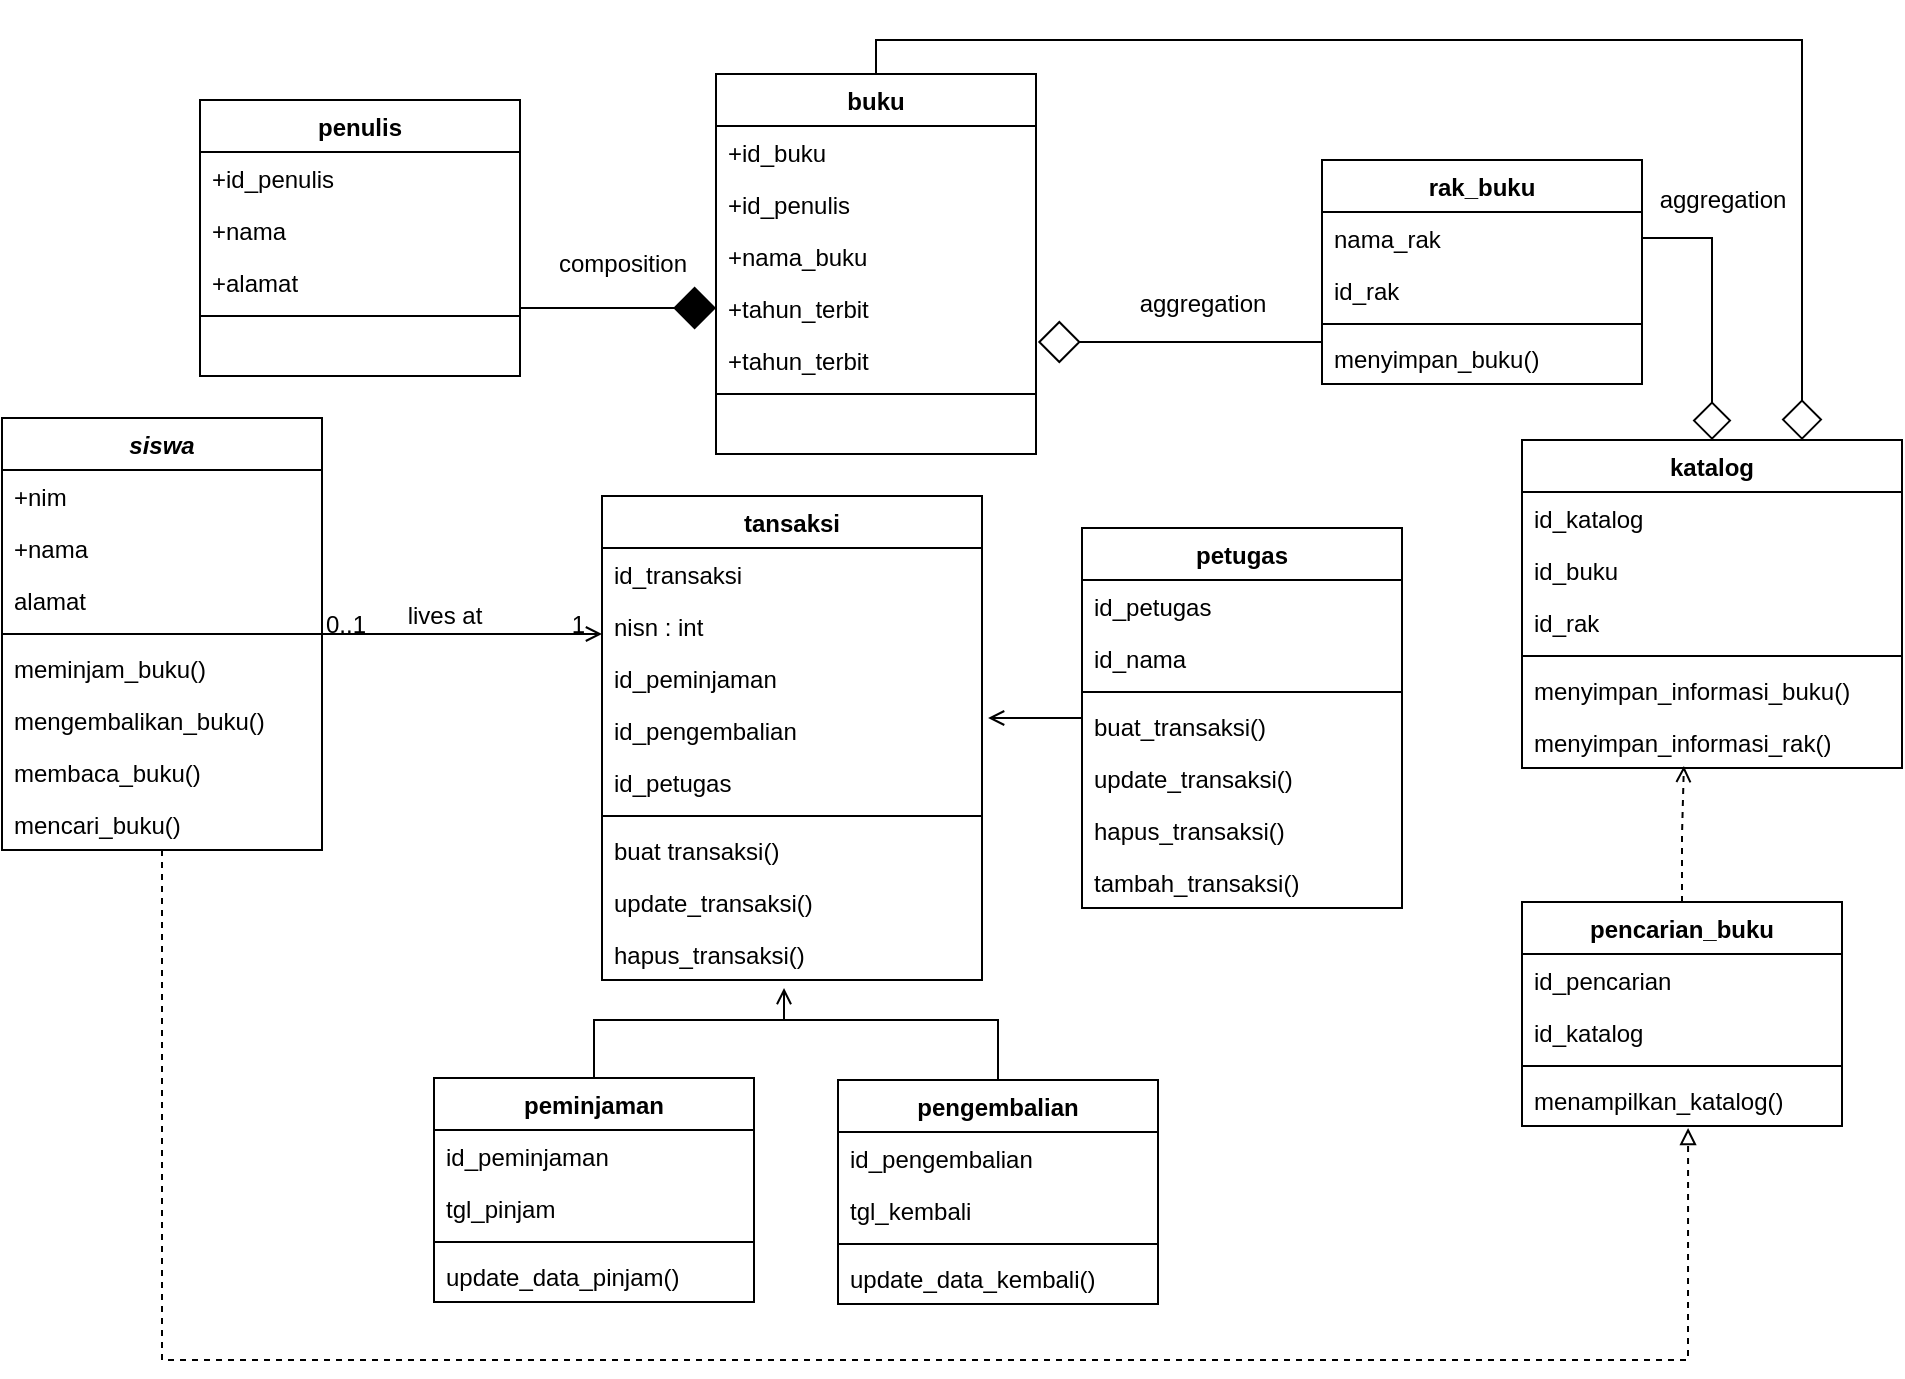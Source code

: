 <mxfile version="14.4.3" type="device"><diagram id="C5RBs43oDa-KdzZeNtuy" name="Page-1"><mxGraphModel dx="1704" dy="988" grid="1" gridSize="10" guides="1" tooltips="1" connect="1" arrows="1" fold="1" page="1" pageScale="1" pageWidth="1169" pageHeight="827" math="0" shadow="0"><root><mxCell id="WIyWlLk6GJQsqaUBKTNV-0"/><mxCell id="WIyWlLk6GJQsqaUBKTNV-1" parent="WIyWlLk6GJQsqaUBKTNV-0"/><mxCell id="XZvbSRNKR2hspYsvxkG3-28" style="edgeStyle=orthogonalEdgeStyle;rounded=0;orthogonalLoop=1;jettySize=auto;html=1;entryX=0.519;entryY=1.038;entryDx=0;entryDy=0;entryPerimeter=0;endArrow=block;endFill=0;endSize=6;strokeWidth=1;dashed=1;" edge="1" parent="WIyWlLk6GJQsqaUBKTNV-1" source="-GbOL65PWkATUCcW9gUI-15" target="-GbOL65PWkATUCcW9gUI-57"><mxGeometry relative="1" as="geometry"><Array as="points"><mxPoint x="260" y="680"/><mxPoint x="1023" y="680"/></Array></mxGeometry></mxCell><mxCell id="-GbOL65PWkATUCcW9gUI-15" value="siswa" style="swimlane;fontStyle=3;align=center;verticalAlign=top;childLayout=stackLayout;horizontal=1;startSize=26;horizontalStack=0;resizeParent=1;resizeLast=0;collapsible=1;marginBottom=0;rounded=0;shadow=0;strokeWidth=1;" parent="WIyWlLk6GJQsqaUBKTNV-1" vertex="1"><mxGeometry x="180" y="209" width="160" height="216" as="geometry"><mxRectangle x="230" y="140" width="160" height="26" as="alternateBounds"/></mxGeometry></mxCell><mxCell id="-GbOL65PWkATUCcW9gUI-16" value="+nim " style="text;align=left;verticalAlign=top;spacingLeft=4;spacingRight=4;overflow=hidden;rotatable=0;points=[[0,0.5],[1,0.5]];portConstraint=eastwest;" parent="-GbOL65PWkATUCcW9gUI-15" vertex="1"><mxGeometry y="26" width="160" height="26" as="geometry"/></mxCell><mxCell id="-GbOL65PWkATUCcW9gUI-17" value="+nama " style="text;align=left;verticalAlign=top;spacingLeft=4;spacingRight=4;overflow=hidden;rotatable=0;points=[[0,0.5],[1,0.5]];portConstraint=eastwest;rounded=0;shadow=0;html=0;" parent="-GbOL65PWkATUCcW9gUI-15" vertex="1"><mxGeometry y="52" width="160" height="26" as="geometry"/></mxCell><mxCell id="-GbOL65PWkATUCcW9gUI-18" value="alamat" style="text;align=left;verticalAlign=top;spacingLeft=4;spacingRight=4;overflow=hidden;rotatable=0;points=[[0,0.5],[1,0.5]];portConstraint=eastwest;rounded=0;shadow=0;html=0;" parent="-GbOL65PWkATUCcW9gUI-15" vertex="1"><mxGeometry y="78" width="160" height="26" as="geometry"/></mxCell><mxCell id="-GbOL65PWkATUCcW9gUI-19" value="" style="line;html=1;strokeWidth=1;align=left;verticalAlign=middle;spacingTop=-1;spacingLeft=3;spacingRight=3;rotatable=0;labelPosition=right;points=[];portConstraint=eastwest;" parent="-GbOL65PWkATUCcW9gUI-15" vertex="1"><mxGeometry y="104" width="160" height="8" as="geometry"/></mxCell><mxCell id="-GbOL65PWkATUCcW9gUI-20" value="meminjam_buku()" style="text;align=left;verticalAlign=top;spacingLeft=4;spacingRight=4;overflow=hidden;rotatable=0;points=[[0,0.5],[1,0.5]];portConstraint=eastwest;" parent="-GbOL65PWkATUCcW9gUI-15" vertex="1"><mxGeometry y="112" width="160" height="26" as="geometry"/></mxCell><mxCell id="-GbOL65PWkATUCcW9gUI-21" value="mengembalikan_buku()" style="text;align=left;verticalAlign=top;spacingLeft=4;spacingRight=4;overflow=hidden;rotatable=0;points=[[0,0.5],[1,0.5]];portConstraint=eastwest;" parent="-GbOL65PWkATUCcW9gUI-15" vertex="1"><mxGeometry y="138" width="160" height="26" as="geometry"/></mxCell><mxCell id="-GbOL65PWkATUCcW9gUI-22" value="membaca_buku()" style="text;align=left;verticalAlign=top;spacingLeft=4;spacingRight=4;overflow=hidden;rotatable=0;points=[[0,0.5],[1,0.5]];portConstraint=eastwest;" parent="-GbOL65PWkATUCcW9gUI-15" vertex="1"><mxGeometry y="164" width="160" height="26" as="geometry"/></mxCell><mxCell id="-GbOL65PWkATUCcW9gUI-23" value="mencari_buku()" style="text;align=left;verticalAlign=top;spacingLeft=4;spacingRight=4;overflow=hidden;rotatable=0;points=[[0,0.5],[1,0.5]];portConstraint=eastwest;" parent="-GbOL65PWkATUCcW9gUI-15" vertex="1"><mxGeometry y="190" width="160" height="26" as="geometry"/></mxCell><mxCell id="-GbOL65PWkATUCcW9gUI-24" value="tansaksi" style="swimlane;fontStyle=1;align=center;verticalAlign=top;childLayout=stackLayout;horizontal=1;startSize=26;horizontalStack=0;resizeParent=1;resizeLast=0;collapsible=1;marginBottom=0;rounded=0;shadow=0;strokeWidth=1;" parent="WIyWlLk6GJQsqaUBKTNV-1" vertex="1"><mxGeometry x="480" y="248" width="190" height="242" as="geometry"><mxRectangle x="380" y="103" width="160" height="26" as="alternateBounds"/></mxGeometry></mxCell><mxCell id="-GbOL65PWkATUCcW9gUI-25" value="id_transaksi" style="text;align=left;verticalAlign=top;spacingLeft=4;spacingRight=4;overflow=hidden;rotatable=0;points=[[0,0.5],[1,0.5]];portConstraint=eastwest;" parent="-GbOL65PWkATUCcW9gUI-24" vertex="1"><mxGeometry y="26" width="190" height="26" as="geometry"/></mxCell><mxCell id="-GbOL65PWkATUCcW9gUI-26" value="nisn : int" style="text;align=left;verticalAlign=top;spacingLeft=4;spacingRight=4;overflow=hidden;rotatable=0;points=[[0,0.5],[1,0.5]];portConstraint=eastwest;rounded=0;shadow=0;html=0;" parent="-GbOL65PWkATUCcW9gUI-24" vertex="1"><mxGeometry y="52" width="190" height="26" as="geometry"/></mxCell><mxCell id="-GbOL65PWkATUCcW9gUI-27" value="id_peminjaman" style="text;align=left;verticalAlign=top;spacingLeft=4;spacingRight=4;overflow=hidden;rotatable=0;points=[[0,0.5],[1,0.5]];portConstraint=eastwest;rounded=0;shadow=0;html=0;" parent="-GbOL65PWkATUCcW9gUI-24" vertex="1"><mxGeometry y="78" width="190" height="26" as="geometry"/></mxCell><mxCell id="-GbOL65PWkATUCcW9gUI-28" value="id_pengembalian" style="text;align=left;verticalAlign=top;spacingLeft=4;spacingRight=4;overflow=hidden;rotatable=0;points=[[0,0.5],[1,0.5]];portConstraint=eastwest;rounded=0;shadow=0;html=0;" parent="-GbOL65PWkATUCcW9gUI-24" vertex="1"><mxGeometry y="104" width="190" height="26" as="geometry"/></mxCell><mxCell id="-GbOL65PWkATUCcW9gUI-29" value="id_petugas" style="text;align=left;verticalAlign=top;spacingLeft=4;spacingRight=4;overflow=hidden;rotatable=0;points=[[0,0.5],[1,0.5]];portConstraint=eastwest;rounded=0;shadow=0;html=0;" parent="-GbOL65PWkATUCcW9gUI-24" vertex="1"><mxGeometry y="130" width="190" height="26" as="geometry"/></mxCell><mxCell id="-GbOL65PWkATUCcW9gUI-30" value="" style="line;html=1;strokeWidth=1;align=left;verticalAlign=middle;spacingTop=-1;spacingLeft=3;spacingRight=3;rotatable=0;labelPosition=right;points=[];portConstraint=eastwest;" parent="-GbOL65PWkATUCcW9gUI-24" vertex="1"><mxGeometry y="156" width="190" height="8" as="geometry"/></mxCell><mxCell id="-GbOL65PWkATUCcW9gUI-31" value="buat transaksi()" style="text;align=left;verticalAlign=top;spacingLeft=4;spacingRight=4;overflow=hidden;rotatable=0;points=[[0,0.5],[1,0.5]];portConstraint=eastwest;" parent="-GbOL65PWkATUCcW9gUI-24" vertex="1"><mxGeometry y="164" width="190" height="26" as="geometry"/></mxCell><mxCell id="-GbOL65PWkATUCcW9gUI-32" value="update_transaksi()" style="text;align=left;verticalAlign=top;spacingLeft=4;spacingRight=4;overflow=hidden;rotatable=0;points=[[0,0.5],[1,0.5]];portConstraint=eastwest;" parent="-GbOL65PWkATUCcW9gUI-24" vertex="1"><mxGeometry y="190" width="190" height="26" as="geometry"/></mxCell><mxCell id="-GbOL65PWkATUCcW9gUI-33" value="hapus_transaksi()" style="text;align=left;verticalAlign=top;spacingLeft=4;spacingRight=4;overflow=hidden;rotatable=0;points=[[0,0.5],[1,0.5]];portConstraint=eastwest;" parent="-GbOL65PWkATUCcW9gUI-24" vertex="1"><mxGeometry y="216" width="190" height="26" as="geometry"/></mxCell><mxCell id="-GbOL65PWkATUCcW9gUI-34" value="" style="endArrow=open;shadow=0;strokeWidth=1;rounded=0;endFill=1;edgeStyle=elbowEdgeStyle;elbow=vertical;noEdgeStyle=1;orthogonal=1;" parent="WIyWlLk6GJQsqaUBKTNV-1" source="-GbOL65PWkATUCcW9gUI-15" target="-GbOL65PWkATUCcW9gUI-24" edge="1"><mxGeometry x="0.5" y="41" relative="1" as="geometry"><mxPoint x="620" y="388" as="sourcePoint"/><mxPoint x="780" y="388" as="targetPoint"/><mxPoint x="-40" y="32" as="offset"/><Array as="points"><mxPoint x="412" y="317"/><mxPoint x="400" y="317"/></Array></mxGeometry></mxCell><mxCell id="-GbOL65PWkATUCcW9gUI-35" value="0..1" style="resizable=0;align=left;verticalAlign=bottom;labelBackgroundColor=none;fontSize=12;" parent="-GbOL65PWkATUCcW9gUI-34" connectable="0" vertex="1"><mxGeometry x="-1" relative="1" as="geometry"><mxPoint y="4" as="offset"/></mxGeometry></mxCell><mxCell id="-GbOL65PWkATUCcW9gUI-36" value="1" style="resizable=0;align=right;verticalAlign=bottom;labelBackgroundColor=none;fontSize=12;" parent="-GbOL65PWkATUCcW9gUI-34" connectable="0" vertex="1"><mxGeometry x="1" relative="1" as="geometry"><mxPoint x="-7" y="4" as="offset"/></mxGeometry></mxCell><mxCell id="-GbOL65PWkATUCcW9gUI-37" value="lives at" style="text;html=1;resizable=0;points=[];;align=center;verticalAlign=middle;labelBackgroundColor=none;rounded=0;shadow=0;strokeWidth=1;fontSize=12;" parent="-GbOL65PWkATUCcW9gUI-34" vertex="1" connectable="0"><mxGeometry x="0.5" y="49" relative="1" as="geometry"><mxPoint x="-38" y="40" as="offset"/></mxGeometry></mxCell><mxCell id="XZvbSRNKR2hspYsvxkG3-12" style="edgeStyle=orthogonalEdgeStyle;rounded=0;orthogonalLoop=1;jettySize=auto;html=1;endArrow=open;endFill=0;endSize=6;strokeWidth=1;entryX=0.479;entryY=1.154;entryDx=0;entryDy=0;entryPerimeter=0;" edge="1" parent="WIyWlLk6GJQsqaUBKTNV-1" source="-GbOL65PWkATUCcW9gUI-38" target="-GbOL65PWkATUCcW9gUI-33"><mxGeometry relative="1" as="geometry"><mxPoint x="560" y="480" as="targetPoint"/><Array as="points"><mxPoint x="476" y="510"/><mxPoint x="571" y="510"/></Array></mxGeometry></mxCell><mxCell id="-GbOL65PWkATUCcW9gUI-38" value="peminjaman" style="swimlane;fontStyle=1;align=center;verticalAlign=top;childLayout=stackLayout;horizontal=1;startSize=26;horizontalStack=0;resizeParent=1;resizeLast=0;collapsible=1;marginBottom=0;rounded=0;shadow=0;strokeWidth=1;" parent="WIyWlLk6GJQsqaUBKTNV-1" vertex="1"><mxGeometry x="396" y="539" width="160" height="112" as="geometry"><mxRectangle x="130" y="380" width="160" height="26" as="alternateBounds"/></mxGeometry></mxCell><mxCell id="-GbOL65PWkATUCcW9gUI-39" value="id_peminjaman" style="text;align=left;verticalAlign=top;spacingLeft=4;spacingRight=4;overflow=hidden;rotatable=0;points=[[0,0.5],[1,0.5]];portConstraint=eastwest;" parent="-GbOL65PWkATUCcW9gUI-38" vertex="1"><mxGeometry y="26" width="160" height="26" as="geometry"/></mxCell><mxCell id="-GbOL65PWkATUCcW9gUI-40" value="tgl_pinjam" style="text;align=left;verticalAlign=top;spacingLeft=4;spacingRight=4;overflow=hidden;rotatable=0;points=[[0,0.5],[1,0.5]];portConstraint=eastwest;rounded=0;shadow=0;html=0;" parent="-GbOL65PWkATUCcW9gUI-38" vertex="1"><mxGeometry y="52" width="160" height="26" as="geometry"/></mxCell><mxCell id="-GbOL65PWkATUCcW9gUI-41" value="" style="line;html=1;strokeWidth=1;align=left;verticalAlign=middle;spacingTop=-1;spacingLeft=3;spacingRight=3;rotatable=0;labelPosition=right;points=[];portConstraint=eastwest;" parent="-GbOL65PWkATUCcW9gUI-38" vertex="1"><mxGeometry y="78" width="160" height="8" as="geometry"/></mxCell><mxCell id="-GbOL65PWkATUCcW9gUI-42" value="update_data_pinjam()" style="text;align=left;verticalAlign=top;spacingLeft=4;spacingRight=4;overflow=hidden;rotatable=0;points=[[0,0.5],[1,0.5]];portConstraint=eastwest;fontStyle=0" parent="-GbOL65PWkATUCcW9gUI-38" vertex="1"><mxGeometry y="86" width="160" height="26" as="geometry"/></mxCell><mxCell id="XZvbSRNKR2hspYsvxkG3-13" style="edgeStyle=orthogonalEdgeStyle;rounded=0;orthogonalLoop=1;jettySize=auto;html=1;exitX=0.5;exitY=0;exitDx=0;exitDy=0;endArrow=none;endFill=0;" edge="1" parent="WIyWlLk6GJQsqaUBKTNV-1" source="-GbOL65PWkATUCcW9gUI-45"><mxGeometry relative="1" as="geometry"><mxPoint x="560" y="510" as="targetPoint"/><Array as="points"><mxPoint x="640" y="510"/><mxPoint x="560" y="510"/></Array></mxGeometry></mxCell><mxCell id="-GbOL65PWkATUCcW9gUI-45" value="pengembalian" style="swimlane;fontStyle=1;align=center;verticalAlign=top;childLayout=stackLayout;horizontal=1;startSize=26;horizontalStack=0;resizeParent=1;resizeLast=0;collapsible=1;marginBottom=0;rounded=0;shadow=0;strokeWidth=1;" parent="WIyWlLk6GJQsqaUBKTNV-1" vertex="1"><mxGeometry x="598" y="540" width="160" height="112" as="geometry"><mxRectangle x="340" y="380" width="170" height="26" as="alternateBounds"/></mxGeometry></mxCell><mxCell id="-GbOL65PWkATUCcW9gUI-46" value="id_pengembalian" style="text;align=left;verticalAlign=top;spacingLeft=4;spacingRight=4;overflow=hidden;rotatable=0;points=[[0,0.5],[1,0.5]];portConstraint=eastwest;" parent="-GbOL65PWkATUCcW9gUI-45" vertex="1"><mxGeometry y="26" width="160" height="26" as="geometry"/></mxCell><mxCell id="-GbOL65PWkATUCcW9gUI-52" value="tgl_kembali" style="text;align=left;verticalAlign=top;spacingLeft=4;spacingRight=4;overflow=hidden;rotatable=0;points=[[0,0.5],[1,0.5]];portConstraint=eastwest;" parent="-GbOL65PWkATUCcW9gUI-45" vertex="1"><mxGeometry y="52" width="160" height="26" as="geometry"/></mxCell><mxCell id="-GbOL65PWkATUCcW9gUI-47" value="" style="line;html=1;strokeWidth=1;align=left;verticalAlign=middle;spacingTop=-1;spacingLeft=3;spacingRight=3;rotatable=0;labelPosition=right;points=[];portConstraint=eastwest;" parent="-GbOL65PWkATUCcW9gUI-45" vertex="1"><mxGeometry y="78" width="160" height="8" as="geometry"/></mxCell><mxCell id="-GbOL65PWkATUCcW9gUI-53" value="update_data_kembali()" style="text;align=left;verticalAlign=top;spacingLeft=4;spacingRight=4;overflow=hidden;rotatable=0;points=[[0,0.5],[1,0.5]];portConstraint=eastwest;fontStyle=0" parent="-GbOL65PWkATUCcW9gUI-45" vertex="1"><mxGeometry y="86" width="160" height="26" as="geometry"/></mxCell><mxCell id="XZvbSRNKR2hspYsvxkG3-32" style="edgeStyle=orthogonalEdgeStyle;rounded=0;orthogonalLoop=1;jettySize=auto;html=1;exitX=0.5;exitY=0;exitDx=0;exitDy=0;endArrow=open;endFill=0;endSize=6;strokeWidth=1;entryX=0.426;entryY=0.962;entryDx=0;entryDy=0;entryPerimeter=0;dashed=1;" edge="1" parent="WIyWlLk6GJQsqaUBKTNV-1" source="-GbOL65PWkATUCcW9gUI-54" target="-GbOL65PWkATUCcW9gUI-76"><mxGeometry relative="1" as="geometry"><mxPoint x="1020" y="390" as="targetPoint"/></mxGeometry></mxCell><mxCell id="-GbOL65PWkATUCcW9gUI-54" value="pencarian_buku" style="swimlane;fontStyle=1;align=center;verticalAlign=top;childLayout=stackLayout;horizontal=1;startSize=26;horizontalStack=0;resizeParent=1;resizeParentMax=0;resizeLast=0;collapsible=1;marginBottom=0;" parent="WIyWlLk6GJQsqaUBKTNV-1" vertex="1"><mxGeometry x="940" y="451" width="160" height="112" as="geometry"/></mxCell><mxCell id="-GbOL65PWkATUCcW9gUI-55" value="id_pencarian" style="text;strokeColor=none;fillColor=none;align=left;verticalAlign=top;spacingLeft=4;spacingRight=4;overflow=hidden;rotatable=0;points=[[0,0.5],[1,0.5]];portConstraint=eastwest;" parent="-GbOL65PWkATUCcW9gUI-54" vertex="1"><mxGeometry y="26" width="160" height="26" as="geometry"/></mxCell><mxCell id="-GbOL65PWkATUCcW9gUI-58" value="id_katalog" style="text;strokeColor=none;fillColor=none;align=left;verticalAlign=top;spacingLeft=4;spacingRight=4;overflow=hidden;rotatable=0;points=[[0,0.5],[1,0.5]];portConstraint=eastwest;" parent="-GbOL65PWkATUCcW9gUI-54" vertex="1"><mxGeometry y="52" width="160" height="26" as="geometry"/></mxCell><mxCell id="-GbOL65PWkATUCcW9gUI-56" value="" style="line;strokeWidth=1;fillColor=none;align=left;verticalAlign=middle;spacingTop=-1;spacingLeft=3;spacingRight=3;rotatable=0;labelPosition=right;points=[];portConstraint=eastwest;" parent="-GbOL65PWkATUCcW9gUI-54" vertex="1"><mxGeometry y="78" width="160" height="8" as="geometry"/></mxCell><mxCell id="-GbOL65PWkATUCcW9gUI-57" value="menampilkan_katalog()" style="text;strokeColor=none;fillColor=none;align=left;verticalAlign=top;spacingLeft=4;spacingRight=4;overflow=hidden;rotatable=0;points=[[0,0.5],[1,0.5]];portConstraint=eastwest;" parent="-GbOL65PWkATUCcW9gUI-54" vertex="1"><mxGeometry y="86" width="160" height="26" as="geometry"/></mxCell><mxCell id="-GbOL65PWkATUCcW9gUI-62" value="petugas" style="swimlane;fontStyle=1;align=center;verticalAlign=top;childLayout=stackLayout;horizontal=1;startSize=26;horizontalStack=0;resizeParent=1;resizeParentMax=0;resizeLast=0;collapsible=1;marginBottom=0;" parent="WIyWlLk6GJQsqaUBKTNV-1" vertex="1"><mxGeometry x="720" y="264" width="160" height="190" as="geometry"/></mxCell><mxCell id="-GbOL65PWkATUCcW9gUI-63" value="id_petugas" style="text;strokeColor=none;fillColor=none;align=left;verticalAlign=top;spacingLeft=4;spacingRight=4;overflow=hidden;rotatable=0;points=[[0,0.5],[1,0.5]];portConstraint=eastwest;" parent="-GbOL65PWkATUCcW9gUI-62" vertex="1"><mxGeometry y="26" width="160" height="26" as="geometry"/></mxCell><mxCell id="-GbOL65PWkATUCcW9gUI-64" value="id_nama" style="text;strokeColor=none;fillColor=none;align=left;verticalAlign=top;spacingLeft=4;spacingRight=4;overflow=hidden;rotatable=0;points=[[0,0.5],[1,0.5]];portConstraint=eastwest;" parent="-GbOL65PWkATUCcW9gUI-62" vertex="1"><mxGeometry y="52" width="160" height="26" as="geometry"/></mxCell><mxCell id="-GbOL65PWkATUCcW9gUI-65" value="" style="line;strokeWidth=1;fillColor=none;align=left;verticalAlign=middle;spacingTop=-1;spacingLeft=3;spacingRight=3;rotatable=0;labelPosition=right;points=[];portConstraint=eastwest;" parent="-GbOL65PWkATUCcW9gUI-62" vertex="1"><mxGeometry y="78" width="160" height="8" as="geometry"/></mxCell><mxCell id="-GbOL65PWkATUCcW9gUI-66" value="buat_transaksi()" style="text;strokeColor=none;fillColor=none;align=left;verticalAlign=top;spacingLeft=4;spacingRight=4;overflow=hidden;rotatable=0;points=[[0,0.5],[1,0.5]];portConstraint=eastwest;" parent="-GbOL65PWkATUCcW9gUI-62" vertex="1"><mxGeometry y="86" width="160" height="26" as="geometry"/></mxCell><mxCell id="-GbOL65PWkATUCcW9gUI-67" value="update_transaksi()" style="text;strokeColor=none;fillColor=none;align=left;verticalAlign=top;spacingLeft=4;spacingRight=4;overflow=hidden;rotatable=0;points=[[0,0.5],[1,0.5]];portConstraint=eastwest;" parent="-GbOL65PWkATUCcW9gUI-62" vertex="1"><mxGeometry y="112" width="160" height="26" as="geometry"/></mxCell><mxCell id="-GbOL65PWkATUCcW9gUI-68" value="hapus_transaksi()" style="text;strokeColor=none;fillColor=none;align=left;verticalAlign=top;spacingLeft=4;spacingRight=4;overflow=hidden;rotatable=0;points=[[0,0.5],[1,0.5]];portConstraint=eastwest;" parent="-GbOL65PWkATUCcW9gUI-62" vertex="1"><mxGeometry y="138" width="160" height="26" as="geometry"/></mxCell><mxCell id="-GbOL65PWkATUCcW9gUI-69" value="tambah_transaksi()" style="text;strokeColor=none;fillColor=none;align=left;verticalAlign=top;spacingLeft=4;spacingRight=4;overflow=hidden;rotatable=0;points=[[0,0.5],[1,0.5]];portConstraint=eastwest;" parent="-GbOL65PWkATUCcW9gUI-62" vertex="1"><mxGeometry y="164" width="160" height="26" as="geometry"/></mxCell><mxCell id="-GbOL65PWkATUCcW9gUI-70" value="katalog" style="swimlane;fontStyle=1;align=center;verticalAlign=top;childLayout=stackLayout;horizontal=1;startSize=26;horizontalStack=0;resizeParent=1;resizeParentMax=0;resizeLast=0;collapsible=1;marginBottom=0;" parent="WIyWlLk6GJQsqaUBKTNV-1" vertex="1"><mxGeometry x="940" y="220" width="190" height="164" as="geometry"><mxRectangle x="980" y="210" width="70" height="26" as="alternateBounds"/></mxGeometry></mxCell><mxCell id="-GbOL65PWkATUCcW9gUI-71" value="id_katalog" style="text;strokeColor=none;fillColor=none;align=left;verticalAlign=top;spacingLeft=4;spacingRight=4;overflow=hidden;rotatable=0;points=[[0,0.5],[1,0.5]];portConstraint=eastwest;" parent="-GbOL65PWkATUCcW9gUI-70" vertex="1"><mxGeometry y="26" width="190" height="26" as="geometry"/></mxCell><mxCell id="-GbOL65PWkATUCcW9gUI-72" value="id_buku" style="text;strokeColor=none;fillColor=none;align=left;verticalAlign=top;spacingLeft=4;spacingRight=4;overflow=hidden;rotatable=0;points=[[0,0.5],[1,0.5]];portConstraint=eastwest;" parent="-GbOL65PWkATUCcW9gUI-70" vertex="1"><mxGeometry y="52" width="190" height="26" as="geometry"/></mxCell><mxCell id="-GbOL65PWkATUCcW9gUI-75" value="id_rak" style="text;strokeColor=none;fillColor=none;align=left;verticalAlign=top;spacingLeft=4;spacingRight=4;overflow=hidden;rotatable=0;points=[[0,0.5],[1,0.5]];portConstraint=eastwest;" parent="-GbOL65PWkATUCcW9gUI-70" vertex="1"><mxGeometry y="78" width="190" height="26" as="geometry"/></mxCell><mxCell id="-GbOL65PWkATUCcW9gUI-73" value="" style="line;strokeWidth=1;fillColor=none;align=left;verticalAlign=middle;spacingTop=-1;spacingLeft=3;spacingRight=3;rotatable=0;labelPosition=right;points=[];portConstraint=eastwest;" parent="-GbOL65PWkATUCcW9gUI-70" vertex="1"><mxGeometry y="104" width="190" height="8" as="geometry"/></mxCell><mxCell id="-GbOL65PWkATUCcW9gUI-74" value="menyimpan_informasi_buku()" style="text;strokeColor=none;fillColor=none;align=left;verticalAlign=top;spacingLeft=4;spacingRight=4;overflow=hidden;rotatable=0;points=[[0,0.5],[1,0.5]];portConstraint=eastwest;" parent="-GbOL65PWkATUCcW9gUI-70" vertex="1"><mxGeometry y="112" width="190" height="26" as="geometry"/></mxCell><mxCell id="-GbOL65PWkATUCcW9gUI-76" value="menyimpan_informasi_rak()" style="text;strokeColor=none;fillColor=none;align=left;verticalAlign=top;spacingLeft=4;spacingRight=4;overflow=hidden;rotatable=0;points=[[0,0.5],[1,0.5]];portConstraint=eastwest;" parent="-GbOL65PWkATUCcW9gUI-70" vertex="1"><mxGeometry y="138" width="190" height="26" as="geometry"/></mxCell><mxCell id="XZvbSRNKR2hspYsvxkG3-0" value="rak_buku" style="swimlane;fontStyle=1;align=center;verticalAlign=top;childLayout=stackLayout;horizontal=1;startSize=26;horizontalStack=0;resizeParent=1;resizeParentMax=0;resizeLast=0;collapsible=1;marginBottom=0;" vertex="1" parent="WIyWlLk6GJQsqaUBKTNV-1"><mxGeometry x="840" y="80" width="160" height="112" as="geometry"/></mxCell><mxCell id="XZvbSRNKR2hspYsvxkG3-1" value="nama_rak" style="text;strokeColor=none;fillColor=none;align=left;verticalAlign=top;spacingLeft=4;spacingRight=4;overflow=hidden;rotatable=0;points=[[0,0.5],[1,0.5]];portConstraint=eastwest;" vertex="1" parent="XZvbSRNKR2hspYsvxkG3-0"><mxGeometry y="26" width="160" height="26" as="geometry"/></mxCell><mxCell id="XZvbSRNKR2hspYsvxkG3-2" value="id_rak" style="text;strokeColor=none;fillColor=none;align=left;verticalAlign=top;spacingLeft=4;spacingRight=4;overflow=hidden;rotatable=0;points=[[0,0.5],[1,0.5]];portConstraint=eastwest;" vertex="1" parent="XZvbSRNKR2hspYsvxkG3-0"><mxGeometry y="52" width="160" height="26" as="geometry"/></mxCell><mxCell id="XZvbSRNKR2hspYsvxkG3-3" value="" style="line;strokeWidth=1;fillColor=none;align=left;verticalAlign=middle;spacingTop=-1;spacingLeft=3;spacingRight=3;rotatable=0;labelPosition=right;points=[];portConstraint=eastwest;" vertex="1" parent="XZvbSRNKR2hspYsvxkG3-0"><mxGeometry y="78" width="160" height="8" as="geometry"/></mxCell><mxCell id="XZvbSRNKR2hspYsvxkG3-4" value="menyimpan_buku()" style="text;strokeColor=none;fillColor=none;align=left;verticalAlign=top;spacingLeft=4;spacingRight=4;overflow=hidden;rotatable=0;points=[[0,0.5],[1,0.5]];portConstraint=eastwest;" vertex="1" parent="XZvbSRNKR2hspYsvxkG3-0"><mxGeometry y="86" width="160" height="26" as="geometry"/></mxCell><mxCell id="XZvbSRNKR2hspYsvxkG3-5" value="penulis" style="swimlane;fontStyle=1;align=center;verticalAlign=top;childLayout=stackLayout;horizontal=1;startSize=26;horizontalStack=0;resizeParent=1;resizeParentMax=0;resizeLast=0;collapsible=1;marginBottom=0;" vertex="1" parent="WIyWlLk6GJQsqaUBKTNV-1"><mxGeometry x="279" y="50" width="160" height="138" as="geometry"/></mxCell><mxCell id="XZvbSRNKR2hspYsvxkG3-6" value="+id_penulis" style="text;strokeColor=none;fillColor=none;align=left;verticalAlign=top;spacingLeft=4;spacingRight=4;overflow=hidden;rotatable=0;points=[[0,0.5],[1,0.5]];portConstraint=eastwest;" vertex="1" parent="XZvbSRNKR2hspYsvxkG3-5"><mxGeometry y="26" width="160" height="26" as="geometry"/></mxCell><mxCell id="XZvbSRNKR2hspYsvxkG3-10" value="+nama" style="text;strokeColor=none;fillColor=none;align=left;verticalAlign=top;spacingLeft=4;spacingRight=4;overflow=hidden;rotatable=0;points=[[0,0.5],[1,0.5]];portConstraint=eastwest;" vertex="1" parent="XZvbSRNKR2hspYsvxkG3-5"><mxGeometry y="52" width="160" height="26" as="geometry"/></mxCell><mxCell id="XZvbSRNKR2hspYsvxkG3-7" value="+alamat" style="text;strokeColor=none;fillColor=none;align=left;verticalAlign=top;spacingLeft=4;spacingRight=4;overflow=hidden;rotatable=0;points=[[0,0.5],[1,0.5]];portConstraint=eastwest;" vertex="1" parent="XZvbSRNKR2hspYsvxkG3-5"><mxGeometry y="78" width="160" height="26" as="geometry"/></mxCell><mxCell id="XZvbSRNKR2hspYsvxkG3-8" value="   &#10;" style="line;strokeWidth=1;fillColor=none;align=left;verticalAlign=middle;spacingTop=-1;spacingLeft=3;spacingRight=3;rotatable=0;labelPosition=right;points=[];portConstraint=eastwest;" vertex="1" parent="XZvbSRNKR2hspYsvxkG3-5"><mxGeometry y="104" width="160" height="8" as="geometry"/></mxCell><mxCell id="XZvbSRNKR2hspYsvxkG3-11" value="   " style="text;strokeColor=none;fillColor=none;align=left;verticalAlign=top;spacingLeft=4;spacingRight=4;overflow=hidden;rotatable=0;points=[[0,0.5],[1,0.5]];portConstraint=eastwest;" vertex="1" parent="XZvbSRNKR2hspYsvxkG3-5"><mxGeometry y="112" width="160" height="26" as="geometry"/></mxCell><mxCell id="XZvbSRNKR2hspYsvxkG3-14" style="edgeStyle=orthogonalEdgeStyle;rounded=0;orthogonalLoop=1;jettySize=auto;html=1;exitX=0;exitY=0.5;exitDx=0;exitDy=0;entryX=1.016;entryY=0.269;entryDx=0;entryDy=0;entryPerimeter=0;endArrow=open;endFill=0;endSize=6;strokeWidth=1;" edge="1" parent="WIyWlLk6GJQsqaUBKTNV-1" source="-GbOL65PWkATUCcW9gUI-66" target="-GbOL65PWkATUCcW9gUI-28"><mxGeometry relative="1" as="geometry"><Array as="points"><mxPoint x="720" y="359"/></Array></mxGeometry></mxCell><mxCell id="XZvbSRNKR2hspYsvxkG3-25" style="edgeStyle=orthogonalEdgeStyle;rounded=0;orthogonalLoop=1;jettySize=auto;html=1;exitX=0.5;exitY=0;exitDx=0;exitDy=0;endArrow=diamond;endFill=0;endSize=18;strokeWidth=1;" edge="1" parent="WIyWlLk6GJQsqaUBKTNV-1" source="XZvbSRNKR2hspYsvxkG3-15" target="-GbOL65PWkATUCcW9gUI-70"><mxGeometry relative="1" as="geometry"><Array as="points"><mxPoint x="617" y="20"/><mxPoint x="1080" y="20"/></Array></mxGeometry></mxCell><mxCell id="XZvbSRNKR2hspYsvxkG3-15" value="buku" style="swimlane;fontStyle=1;align=center;verticalAlign=top;childLayout=stackLayout;horizontal=1;startSize=26;horizontalStack=0;resizeParent=1;resizeParentMax=0;resizeLast=0;collapsible=1;marginBottom=0;" vertex="1" parent="WIyWlLk6GJQsqaUBKTNV-1"><mxGeometry x="537" y="37" width="160" height="190" as="geometry"/></mxCell><mxCell id="XZvbSRNKR2hspYsvxkG3-16" value="+id_buku" style="text;strokeColor=none;fillColor=none;align=left;verticalAlign=top;spacingLeft=4;spacingRight=4;overflow=hidden;rotatable=0;points=[[0,0.5],[1,0.5]];portConstraint=eastwest;" vertex="1" parent="XZvbSRNKR2hspYsvxkG3-15"><mxGeometry y="26" width="160" height="26" as="geometry"/></mxCell><mxCell id="XZvbSRNKR2hspYsvxkG3-21" value="+id_penulis" style="text;strokeColor=none;fillColor=none;align=left;verticalAlign=top;spacingLeft=4;spacingRight=4;overflow=hidden;rotatable=0;points=[[0,0.5],[1,0.5]];portConstraint=eastwest;" vertex="1" parent="XZvbSRNKR2hspYsvxkG3-15"><mxGeometry y="52" width="160" height="26" as="geometry"/></mxCell><mxCell id="XZvbSRNKR2hspYsvxkG3-17" value="+nama_buku" style="text;strokeColor=none;fillColor=none;align=left;verticalAlign=top;spacingLeft=4;spacingRight=4;overflow=hidden;rotatable=0;points=[[0,0.5],[1,0.5]];portConstraint=eastwest;" vertex="1" parent="XZvbSRNKR2hspYsvxkG3-15"><mxGeometry y="78" width="160" height="26" as="geometry"/></mxCell><mxCell id="XZvbSRNKR2hspYsvxkG3-33" value="+tahun_terbit" style="text;strokeColor=none;fillColor=none;align=left;verticalAlign=top;spacingLeft=4;spacingRight=4;overflow=hidden;rotatable=0;points=[[0,0.5],[1,0.5]];portConstraint=eastwest;" vertex="1" parent="XZvbSRNKR2hspYsvxkG3-15"><mxGeometry y="104" width="160" height="26" as="geometry"/></mxCell><mxCell id="XZvbSRNKR2hspYsvxkG3-18" value="+tahun_terbit" style="text;strokeColor=none;fillColor=none;align=left;verticalAlign=top;spacingLeft=4;spacingRight=4;overflow=hidden;rotatable=0;points=[[0,0.5],[1,0.5]];portConstraint=eastwest;" vertex="1" parent="XZvbSRNKR2hspYsvxkG3-15"><mxGeometry y="130" width="160" height="26" as="geometry"/></mxCell><mxCell id="XZvbSRNKR2hspYsvxkG3-19" value="   &#10;" style="line;strokeWidth=1;fillColor=none;align=left;verticalAlign=middle;spacingTop=-1;spacingLeft=3;spacingRight=3;rotatable=0;labelPosition=right;points=[];portConstraint=eastwest;" vertex="1" parent="XZvbSRNKR2hspYsvxkG3-15"><mxGeometry y="156" width="160" height="8" as="geometry"/></mxCell><mxCell id="XZvbSRNKR2hspYsvxkG3-20" value="   " style="text;strokeColor=none;fillColor=none;align=left;verticalAlign=top;spacingLeft=4;spacingRight=4;overflow=hidden;rotatable=0;points=[[0,0.5],[1,0.5]];portConstraint=eastwest;" vertex="1" parent="XZvbSRNKR2hspYsvxkG3-15"><mxGeometry y="164" width="160" height="26" as="geometry"/></mxCell><mxCell id="XZvbSRNKR2hspYsvxkG3-24" style="edgeStyle=orthogonalEdgeStyle;rounded=0;orthogonalLoop=1;jettySize=auto;html=1;exitX=0;exitY=0.5;exitDx=0;exitDy=0;endArrow=diamond;endFill=0;endSize=19;strokeWidth=1;entryX=1.006;entryY=0.154;entryDx=0;entryDy=0;entryPerimeter=0;" edge="1" parent="WIyWlLk6GJQsqaUBKTNV-1" source="XZvbSRNKR2hspYsvxkG3-2" target="XZvbSRNKR2hspYsvxkG3-18"><mxGeometry relative="1" as="geometry"><mxPoint x="700" y="145" as="targetPoint"/><Array as="points"><mxPoint x="840" y="171"/></Array></mxGeometry></mxCell><mxCell id="XZvbSRNKR2hspYsvxkG3-26" style="edgeStyle=orthogonalEdgeStyle;rounded=0;orthogonalLoop=1;jettySize=auto;html=1;exitX=1;exitY=0.5;exitDx=0;exitDy=0;endArrow=diamond;endFill=0;endSize=17;strokeWidth=1;" edge="1" parent="WIyWlLk6GJQsqaUBKTNV-1" source="XZvbSRNKR2hspYsvxkG3-1" target="-GbOL65PWkATUCcW9gUI-70"><mxGeometry relative="1" as="geometry"><mxPoint x="1050" y="210" as="targetPoint"/></mxGeometry></mxCell><mxCell id="XZvbSRNKR2hspYsvxkG3-29" value="composition" style="text;html=1;align=center;verticalAlign=middle;resizable=0;points=[];autosize=1;" vertex="1" parent="WIyWlLk6GJQsqaUBKTNV-1"><mxGeometry x="450" y="122" width="80" height="20" as="geometry"/></mxCell><mxCell id="XZvbSRNKR2hspYsvxkG3-30" value="aggregation" style="text;html=1;align=center;verticalAlign=middle;resizable=0;points=[];autosize=1;" vertex="1" parent="WIyWlLk6GJQsqaUBKTNV-1"><mxGeometry x="740" y="142" width="80" height="20" as="geometry"/></mxCell><mxCell id="XZvbSRNKR2hspYsvxkG3-31" value="aggregation" style="text;html=1;align=center;verticalAlign=middle;resizable=0;points=[];autosize=1;" vertex="1" parent="WIyWlLk6GJQsqaUBKTNV-1"><mxGeometry x="1000" y="90" width="80" height="20" as="geometry"/></mxCell><mxCell id="XZvbSRNKR2hspYsvxkG3-37" style="edgeStyle=orthogonalEdgeStyle;rounded=0;orthogonalLoop=1;jettySize=auto;html=1;exitX=1;exitY=0.5;exitDx=0;exitDy=0;entryX=0;entryY=0.5;entryDx=0;entryDy=0;startSize=10;endArrow=diamond;endFill=1;endSize=19;strokeWidth=1;targetPerimeterSpacing=5;" edge="1" parent="WIyWlLk6GJQsqaUBKTNV-1" source="XZvbSRNKR2hspYsvxkG3-7" target="XZvbSRNKR2hspYsvxkG3-33"><mxGeometry relative="1" as="geometry"><Array as="points"><mxPoint x="439" y="154"/></Array></mxGeometry></mxCell></root></mxGraphModel></diagram></mxfile>